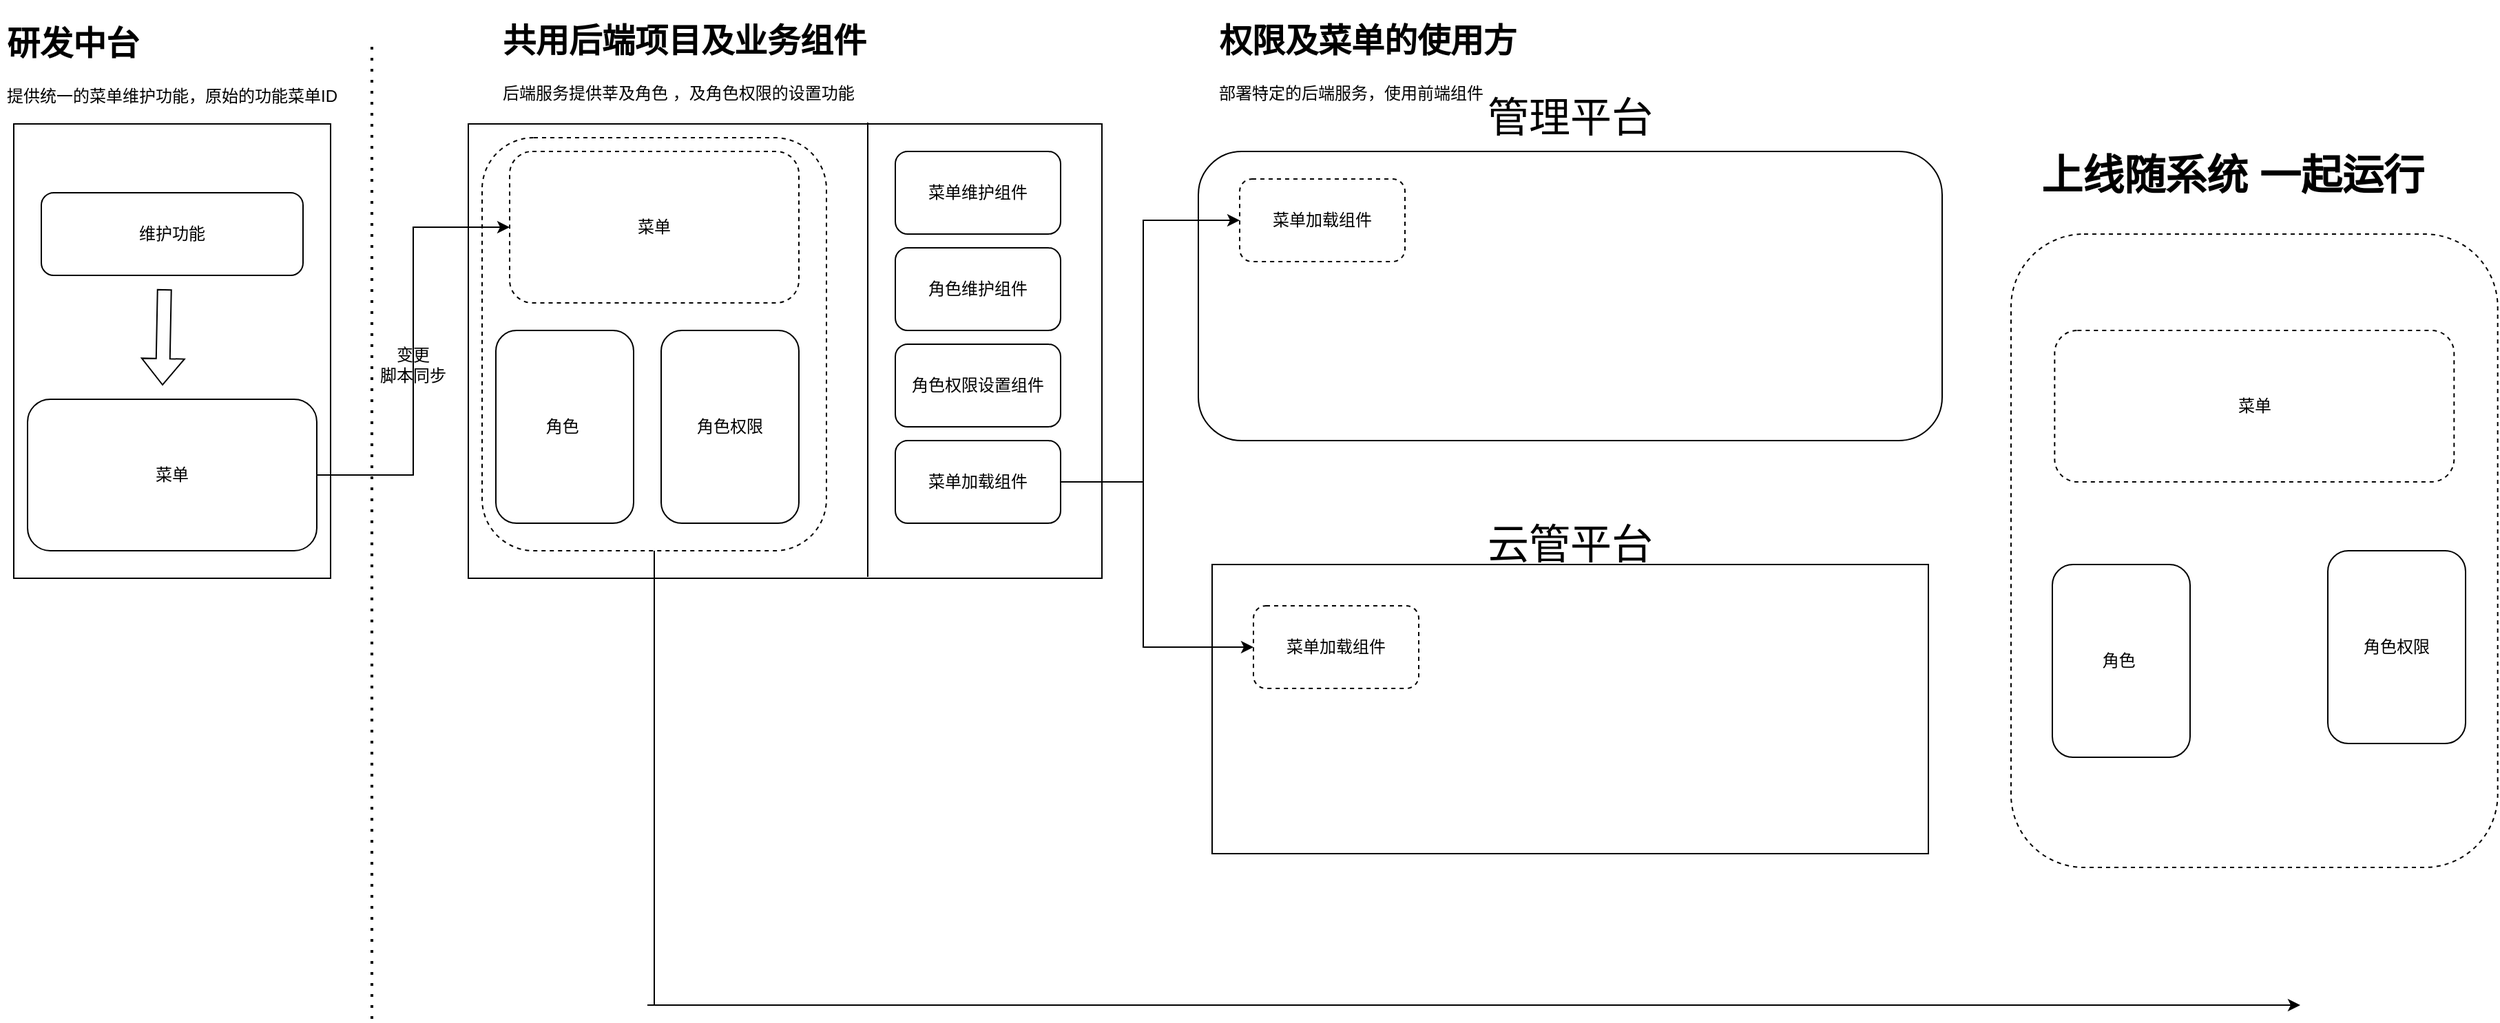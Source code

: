 <mxfile version="18.0.7" type="github">
  <diagram id="bURpGb17ZqjAIcp8gYNU" name="Page-1">
    <mxGraphModel dx="1043" dy="973" grid="1" gridSize="10" guides="1" tooltips="1" connect="1" arrows="1" fold="1" page="1" pageScale="1" pageWidth="827" pageHeight="1169" math="0" shadow="0">
      <root>
        <mxCell id="0" />
        <mxCell id="1" parent="0" />
        <mxCell id="RIX8hU53r9PgMsLvg3Ds-4" value="" style="rounded=0;whiteSpace=wrap;html=1;" parent="1" vertex="1">
          <mxGeometry x="580" y="240" width="460" height="330" as="geometry" />
        </mxCell>
        <mxCell id="kIe1R308I3wS3oBuVrrd-42" style="edgeStyle=orthogonalEdgeStyle;rounded=0;orthogonalLoop=1;jettySize=auto;html=1;fontSize=30;" parent="1" source="kIe1R308I3wS3oBuVrrd-40" edge="1">
          <mxGeometry relative="1" as="geometry">
            <mxPoint x="1910" y="880" as="targetPoint" />
            <Array as="points">
              <mxPoint x="715" y="880" />
              <mxPoint x="710" y="880" />
            </Array>
          </mxGeometry>
        </mxCell>
        <mxCell id="kIe1R308I3wS3oBuVrrd-40" value="" style="rounded=1;whiteSpace=wrap;html=1;dashed=1;fontSize=30;" parent="1" vertex="1">
          <mxGeometry x="590" y="250" width="250" height="300" as="geometry" />
        </mxCell>
        <mxCell id="kIe1R308I3wS3oBuVrrd-22" value="" style="rounded=0;whiteSpace=wrap;html=1;" parent="1" vertex="1">
          <mxGeometry x="1120" y="560" width="520" height="210" as="geometry" />
        </mxCell>
        <mxCell id="kIe1R308I3wS3oBuVrrd-24" value="" style="rounded=1;whiteSpace=wrap;html=1;" parent="1" vertex="1">
          <mxGeometry x="1110" y="260" width="540" height="210" as="geometry" />
        </mxCell>
        <mxCell id="RIX8hU53r9PgMsLvg3Ds-1" value="" style="rounded=0;whiteSpace=wrap;html=1;" parent="1" vertex="1">
          <mxGeometry x="250" y="240" width="230" height="330" as="geometry" />
        </mxCell>
        <mxCell id="RIX8hU53r9PgMsLvg3Ds-6" style="edgeStyle=orthogonalEdgeStyle;rounded=0;orthogonalLoop=1;jettySize=auto;html=1;entryX=0;entryY=0.5;entryDx=0;entryDy=0;" parent="1" source="RIX8hU53r9PgMsLvg3Ds-2" target="RIX8hU53r9PgMsLvg3Ds-5" edge="1">
          <mxGeometry relative="1" as="geometry" />
        </mxCell>
        <mxCell id="RIX8hU53r9PgMsLvg3Ds-2" value="菜单" style="rounded=1;whiteSpace=wrap;html=1;" parent="1" vertex="1">
          <mxGeometry x="260" y="440" width="210" height="110" as="geometry" />
        </mxCell>
        <mxCell id="RIX8hU53r9PgMsLvg3Ds-5" value="菜单" style="rounded=1;whiteSpace=wrap;html=1;dashed=1;" parent="1" vertex="1">
          <mxGeometry x="610" y="260" width="210" height="110" as="geometry" />
        </mxCell>
        <mxCell id="kIe1R308I3wS3oBuVrrd-1" value="角色&amp;nbsp;" style="rounded=1;whiteSpace=wrap;html=1;" parent="1" vertex="1">
          <mxGeometry x="600" y="390" width="100" height="140" as="geometry" />
        </mxCell>
        <mxCell id="kIe1R308I3wS3oBuVrrd-2" value="角色权限" style="rounded=1;whiteSpace=wrap;html=1;" parent="1" vertex="1">
          <mxGeometry x="720" y="390" width="100" height="140" as="geometry" />
        </mxCell>
        <mxCell id="kIe1R308I3wS3oBuVrrd-3" value="" style="endArrow=none;html=1;rounded=0;" parent="1" edge="1">
          <mxGeometry width="50" height="50" relative="1" as="geometry">
            <mxPoint x="870" y="239" as="sourcePoint" />
            <mxPoint x="870" y="569" as="targetPoint" />
          </mxGeometry>
        </mxCell>
        <mxCell id="kIe1R308I3wS3oBuVrrd-4" value="菜单维护组件" style="rounded=1;whiteSpace=wrap;html=1;" parent="1" vertex="1">
          <mxGeometry x="890" y="260" width="120" height="60" as="geometry" />
        </mxCell>
        <mxCell id="kIe1R308I3wS3oBuVrrd-7" value="角色维护组件" style="rounded=1;whiteSpace=wrap;html=1;" parent="1" vertex="1">
          <mxGeometry x="890" y="330" width="120" height="60" as="geometry" />
        </mxCell>
        <mxCell id="kIe1R308I3wS3oBuVrrd-8" value="角色权限设置组件" style="rounded=1;whiteSpace=wrap;html=1;" parent="1" vertex="1">
          <mxGeometry x="890" y="400" width="120" height="60" as="geometry" />
        </mxCell>
        <mxCell id="kIe1R308I3wS3oBuVrrd-29" style="edgeStyle=orthogonalEdgeStyle;rounded=0;orthogonalLoop=1;jettySize=auto;html=1;entryX=0;entryY=0.5;entryDx=0;entryDy=0;fontSize=30;" parent="1" source="kIe1R308I3wS3oBuVrrd-9" target="kIe1R308I3wS3oBuVrrd-28" edge="1">
          <mxGeometry relative="1" as="geometry">
            <Array as="points">
              <mxPoint x="1070" y="500" />
              <mxPoint x="1070" y="310" />
            </Array>
          </mxGeometry>
        </mxCell>
        <mxCell id="kIe1R308I3wS3oBuVrrd-31" style="edgeStyle=orthogonalEdgeStyle;rounded=0;orthogonalLoop=1;jettySize=auto;html=1;entryX=0;entryY=0.5;entryDx=0;entryDy=0;fontSize=30;" parent="1" source="kIe1R308I3wS3oBuVrrd-9" target="kIe1R308I3wS3oBuVrrd-30" edge="1">
          <mxGeometry relative="1" as="geometry">
            <Array as="points">
              <mxPoint x="1070" y="500" />
              <mxPoint x="1070" y="620" />
            </Array>
          </mxGeometry>
        </mxCell>
        <mxCell id="kIe1R308I3wS3oBuVrrd-9" value="菜单加载组件" style="rounded=1;whiteSpace=wrap;html=1;" parent="1" vertex="1">
          <mxGeometry x="890" y="470" width="120" height="60" as="geometry" />
        </mxCell>
        <mxCell id="kIe1R308I3wS3oBuVrrd-10" value="&lt;h1&gt;共用后端项目及业务组件&lt;/h1&gt;&lt;p&gt;后端服务提供莘及角色 ，及角色权限的设置功能&lt;/p&gt;&lt;p&gt;.&lt;/p&gt;" style="text;html=1;strokeColor=none;fillColor=none;spacing=5;spacingTop=-20;whiteSpace=wrap;overflow=hidden;rounded=0;" parent="1" vertex="1">
          <mxGeometry x="600" y="160" width="450" height="70" as="geometry" />
        </mxCell>
        <mxCell id="kIe1R308I3wS3oBuVrrd-11" value="维护功能" style="rounded=1;whiteSpace=wrap;html=1;" parent="1" vertex="1">
          <mxGeometry x="270" y="290" width="190" height="60" as="geometry" />
        </mxCell>
        <mxCell id="kIe1R308I3wS3oBuVrrd-12" value="" style="shape=flexArrow;endArrow=classic;html=1;rounded=0;" parent="1" edge="1">
          <mxGeometry width="50" height="50" relative="1" as="geometry">
            <mxPoint x="359.38" y="360" as="sourcePoint" />
            <mxPoint x="358" y="430" as="targetPoint" />
          </mxGeometry>
        </mxCell>
        <mxCell id="kIe1R308I3wS3oBuVrrd-15" value="&lt;h1&gt;研发中台&lt;/h1&gt;&lt;p&gt;提供统一的菜单维护功能，原始的功能菜单ID&lt;/p&gt;" style="text;html=1;strokeColor=none;fillColor=none;spacing=5;spacingTop=-20;whiteSpace=wrap;overflow=hidden;rounded=0;" parent="1" vertex="1">
          <mxGeometry x="240" y="162" width="270" height="70" as="geometry" />
        </mxCell>
        <mxCell id="kIe1R308I3wS3oBuVrrd-16" value="变更&lt;br&gt;脚本同步" style="text;html=1;strokeColor=none;fillColor=none;align=center;verticalAlign=middle;whiteSpace=wrap;rounded=0;" parent="1" vertex="1">
          <mxGeometry x="500" y="400" width="80" height="30" as="geometry" />
        </mxCell>
        <mxCell id="kIe1R308I3wS3oBuVrrd-18" value="" style="endArrow=none;dashed=1;html=1;dashPattern=1 3;strokeWidth=2;rounded=0;entryX=1;entryY=0.25;entryDx=0;entryDy=0;" parent="1" target="kIe1R308I3wS3oBuVrrd-15" edge="1">
          <mxGeometry width="50" height="50" relative="1" as="geometry">
            <mxPoint x="510" y="890" as="sourcePoint" />
            <mxPoint x="550" y="720" as="targetPoint" />
          </mxGeometry>
        </mxCell>
        <mxCell id="kIe1R308I3wS3oBuVrrd-21" value="&lt;h1&gt;权限及菜单的使用方&lt;/h1&gt;&lt;p&gt;部署特定的后端服务，使用前端组件&lt;/p&gt;&lt;p&gt;.&lt;/p&gt;" style="text;html=1;strokeColor=none;fillColor=none;spacing=5;spacingTop=-20;whiteSpace=wrap;overflow=hidden;rounded=0;" parent="1" vertex="1">
          <mxGeometry x="1120" y="160" width="450" height="70" as="geometry" />
        </mxCell>
        <mxCell id="kIe1R308I3wS3oBuVrrd-26" value="管理平台" style="text;html=1;strokeColor=none;fillColor=none;align=center;verticalAlign=middle;whiteSpace=wrap;rounded=0;fontSize=30;" parent="1" vertex="1">
          <mxGeometry x="1160" y="220" width="440" height="30" as="geometry" />
        </mxCell>
        <mxCell id="kIe1R308I3wS3oBuVrrd-27" value="云管平台" style="text;html=1;strokeColor=none;fillColor=none;align=center;verticalAlign=middle;whiteSpace=wrap;rounded=0;fontSize=30;" parent="1" vertex="1">
          <mxGeometry x="1120" y="530" width="520" height="30" as="geometry" />
        </mxCell>
        <mxCell id="kIe1R308I3wS3oBuVrrd-28" value="菜单加载组件" style="rounded=1;whiteSpace=wrap;html=1;dashed=1;" parent="1" vertex="1">
          <mxGeometry x="1140" y="280" width="120" height="60" as="geometry" />
        </mxCell>
        <mxCell id="kIe1R308I3wS3oBuVrrd-30" value="菜单加载组件" style="rounded=1;whiteSpace=wrap;html=1;dashed=1;" parent="1" vertex="1">
          <mxGeometry x="1150" y="590" width="120" height="60" as="geometry" />
        </mxCell>
        <mxCell id="kIe1R308I3wS3oBuVrrd-32" value="" style="rounded=1;whiteSpace=wrap;html=1;dashed=1;fontSize=30;" parent="1" vertex="1">
          <mxGeometry x="1700" y="320" width="353.33" height="460" as="geometry" />
        </mxCell>
        <mxCell id="kIe1R308I3wS3oBuVrrd-33" value="菜单" style="rounded=1;whiteSpace=wrap;html=1;dashed=1;" parent="1" vertex="1">
          <mxGeometry x="1731.67" y="390" width="290" height="110" as="geometry" />
        </mxCell>
        <mxCell id="kIe1R308I3wS3oBuVrrd-34" value="角色&amp;nbsp;" style="rounded=1;whiteSpace=wrap;html=1;" parent="1" vertex="1">
          <mxGeometry x="1730" y="560" width="100" height="140" as="geometry" />
        </mxCell>
        <mxCell id="kIe1R308I3wS3oBuVrrd-35" value="角色权限" style="rounded=1;whiteSpace=wrap;html=1;" parent="1" vertex="1">
          <mxGeometry x="1930" y="550" width="100" height="140" as="geometry" />
        </mxCell>
        <mxCell id="kIe1R308I3wS3oBuVrrd-38" value="上线随系统 一起运行" style="text;html=1;strokeColor=none;fillColor=none;spacing=5;spacingTop=-20;whiteSpace=wrap;overflow=hidden;rounded=0;dashed=1;fontSize=30;fontStyle=1" parent="1" vertex="1">
          <mxGeometry x="1716.67" y="270" width="320" height="40" as="geometry" />
        </mxCell>
      </root>
    </mxGraphModel>
  </diagram>
</mxfile>
